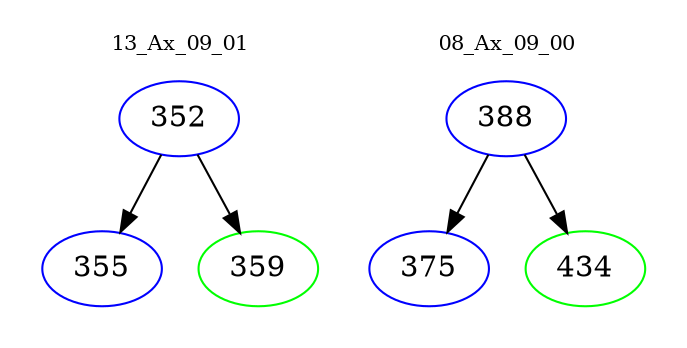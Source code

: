 digraph{
subgraph cluster_0 {
color = white
label = "13_Ax_09_01";
fontsize=10;
T0_352 [label="352", color="blue"]
T0_352 -> T0_355 [color="black"]
T0_355 [label="355", color="blue"]
T0_352 -> T0_359 [color="black"]
T0_359 [label="359", color="green"]
}
subgraph cluster_1 {
color = white
label = "08_Ax_09_00";
fontsize=10;
T1_388 [label="388", color="blue"]
T1_388 -> T1_375 [color="black"]
T1_375 [label="375", color="blue"]
T1_388 -> T1_434 [color="black"]
T1_434 [label="434", color="green"]
}
}
